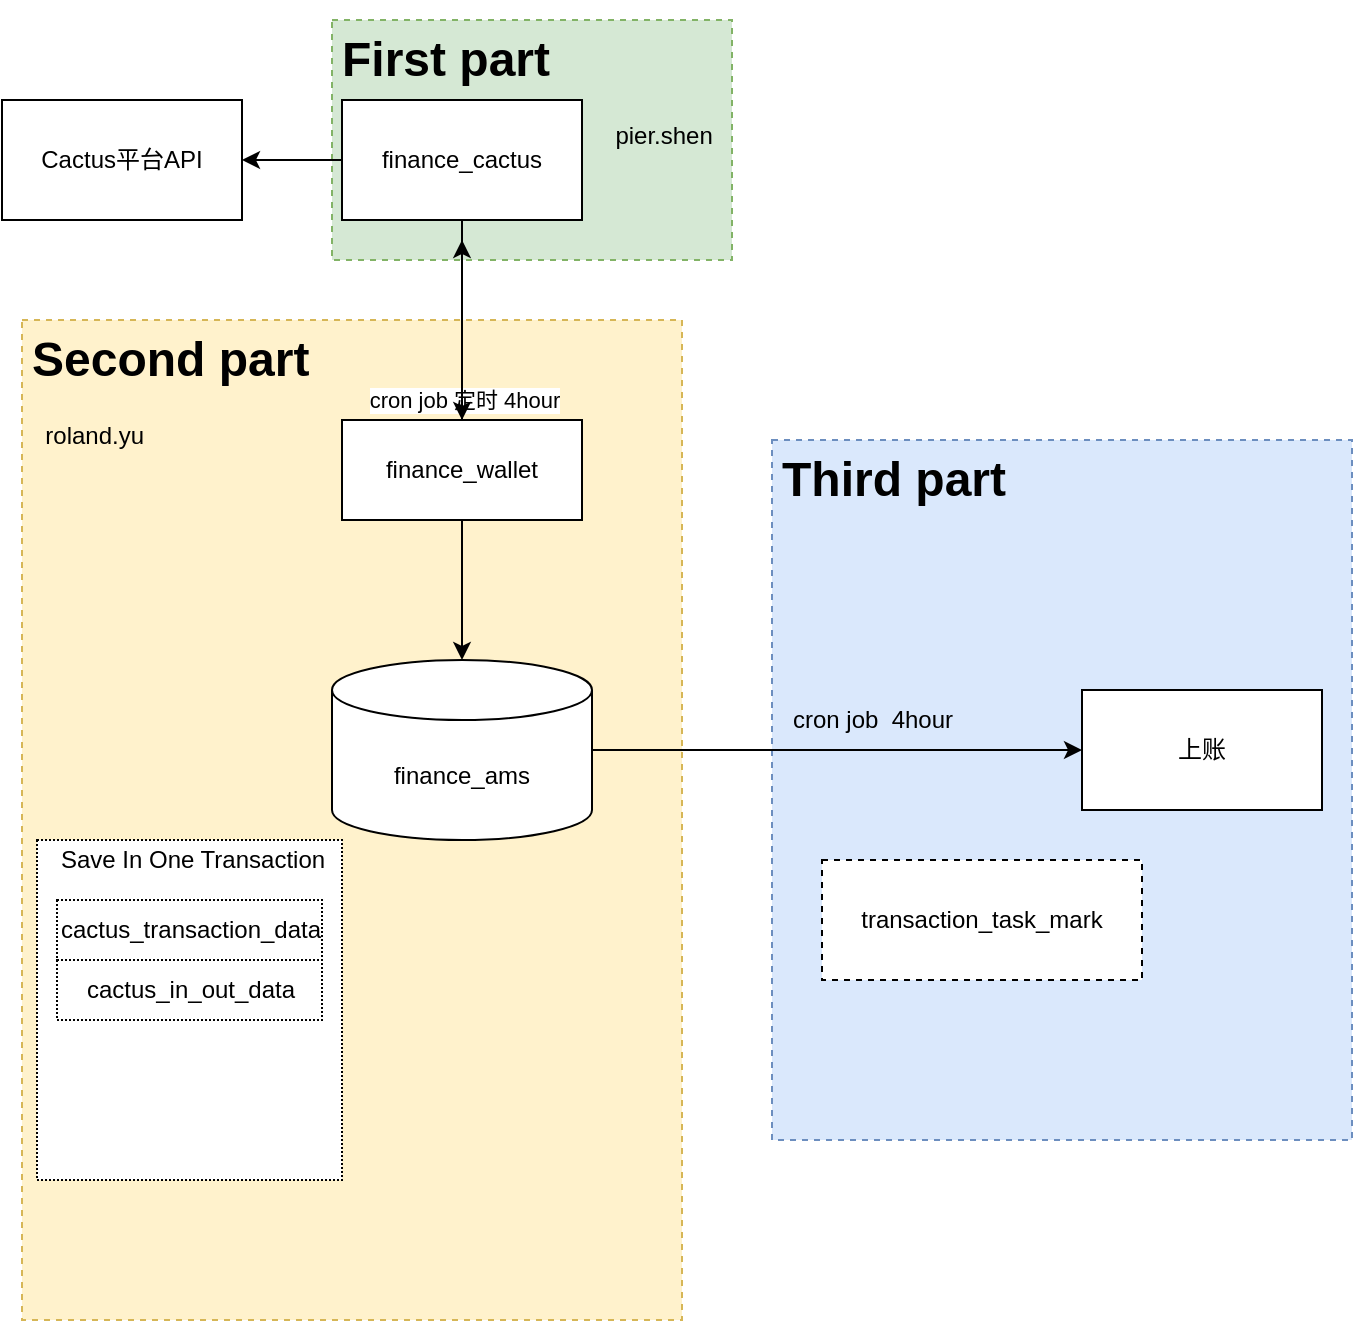 <mxfile version="16.0.0" type="github">
  <diagram id="WeGzuqWGxNbMyqAzmkSq" name="Page-1">
    <mxGraphModel dx="2185" dy="756" grid="1" gridSize="10" guides="1" tooltips="1" connect="1" arrows="1" fold="1" page="1" pageScale="1" pageWidth="827" pageHeight="1169" math="0" shadow="0">
      <root>
        <mxCell id="0" />
        <mxCell id="1" parent="0" />
        <mxCell id="XQfQoBdbFN4m_AGcvm9J-25" value="&lt;h1&gt;Third part&lt;/h1&gt;" style="text;html=1;strokeColor=#6c8ebf;fillColor=#dae8fc;spacing=5;spacingTop=-20;whiteSpace=wrap;overflow=hidden;rounded=0;dashed=1;" vertex="1" parent="1">
          <mxGeometry x="345" y="250" width="290" height="350" as="geometry" />
        </mxCell>
        <mxCell id="XQfQoBdbFN4m_AGcvm9J-19" value="&lt;h1&gt;Second part&amp;nbsp; &amp;nbsp; &amp;nbsp; &amp;nbsp; &amp;nbsp; &amp;nbsp; &amp;nbsp; &amp;nbsp; &amp;nbsp; &amp;nbsp; &amp;nbsp;&amp;nbsp;&lt;/h1&gt;&lt;div&gt;&amp;nbsp; roland.yu&lt;/div&gt;" style="text;html=1;strokeColor=#d6b656;fillColor=#fff2cc;spacing=5;spacingTop=-20;whiteSpace=wrap;overflow=hidden;rounded=0;dashed=1;" vertex="1" parent="1">
          <mxGeometry x="-30" y="190" width="330" height="500" as="geometry" />
        </mxCell>
        <mxCell id="XQfQoBdbFN4m_AGcvm9J-17" value="&lt;h1&gt;First part&lt;/h1&gt;&lt;div&gt;&amp;nbsp; &amp;nbsp; &amp;nbsp; &amp;nbsp; &amp;nbsp; &amp;nbsp; &amp;nbsp; &amp;nbsp; &amp;nbsp; &amp;nbsp; &amp;nbsp; &amp;nbsp; &amp;nbsp; &amp;nbsp; &amp;nbsp; &amp;nbsp; &amp;nbsp; &amp;nbsp; &amp;nbsp; &amp;nbsp; &amp;nbsp;pier.shen&lt;/div&gt;" style="text;html=1;strokeColor=#82b366;fillColor=#d5e8d4;spacing=5;spacingTop=-20;whiteSpace=wrap;overflow=hidden;rounded=0;dashed=1;" vertex="1" parent="1">
          <mxGeometry x="125" y="40" width="200" height="120" as="geometry" />
        </mxCell>
        <mxCell id="XQfQoBdbFN4m_AGcvm9J-5" style="edgeStyle=orthogonalEdgeStyle;rounded=0;orthogonalLoop=1;jettySize=auto;html=1;" edge="1" parent="1" source="XQfQoBdbFN4m_AGcvm9J-4">
          <mxGeometry relative="1" as="geometry">
            <mxPoint x="190" y="150" as="targetPoint" />
          </mxGeometry>
        </mxCell>
        <mxCell id="XQfQoBdbFN4m_AGcvm9J-6" value="cron job 定时 4hour" style="edgeLabel;html=1;align=center;verticalAlign=middle;resizable=0;points=[];" vertex="1" connectable="0" parent="XQfQoBdbFN4m_AGcvm9J-5">
          <mxGeometry x="0.111" y="3" relative="1" as="geometry">
            <mxPoint x="3" y="40" as="offset" />
          </mxGeometry>
        </mxCell>
        <mxCell id="XQfQoBdbFN4m_AGcvm9J-8" value="" style="edgeStyle=orthogonalEdgeStyle;rounded=0;orthogonalLoop=1;jettySize=auto;html=1;" edge="1" parent="1" source="XQfQoBdbFN4m_AGcvm9J-4" target="XQfQoBdbFN4m_AGcvm9J-7">
          <mxGeometry relative="1" as="geometry" />
        </mxCell>
        <mxCell id="XQfQoBdbFN4m_AGcvm9J-4" value="finance_wallet" style="rounded=0;whiteSpace=wrap;html=1;" vertex="1" parent="1">
          <mxGeometry x="130" y="240" width="120" height="50" as="geometry" />
        </mxCell>
        <mxCell id="XQfQoBdbFN4m_AGcvm9J-10" style="edgeStyle=orthogonalEdgeStyle;rounded=0;orthogonalLoop=1;jettySize=auto;html=1;" edge="1" parent="1" source="XQfQoBdbFN4m_AGcvm9J-7" target="XQfQoBdbFN4m_AGcvm9J-9">
          <mxGeometry relative="1" as="geometry" />
        </mxCell>
        <mxCell id="XQfQoBdbFN4m_AGcvm9J-7" value="finance_ams" style="shape=cylinder3;whiteSpace=wrap;html=1;boundedLbl=1;backgroundOutline=1;size=15;" vertex="1" parent="1">
          <mxGeometry x="125" y="360" width="130" height="90" as="geometry" />
        </mxCell>
        <mxCell id="XQfQoBdbFN4m_AGcvm9J-9" value="上账" style="rounded=0;whiteSpace=wrap;html=1;" vertex="1" parent="1">
          <mxGeometry x="500" y="375" width="120" height="60" as="geometry" />
        </mxCell>
        <mxCell id="XQfQoBdbFN4m_AGcvm9J-11" value="cron job&amp;nbsp; 4hour" style="text;html=1;align=center;verticalAlign=middle;resizable=0;points=[];autosize=1;strokeColor=none;fillColor=none;" vertex="1" parent="1">
          <mxGeometry x="345" y="380" width="100" height="20" as="geometry" />
        </mxCell>
        <mxCell id="XQfQoBdbFN4m_AGcvm9J-14" value="" style="rounded=0;whiteSpace=wrap;html=1;dashed=1;dashPattern=1 1;" vertex="1" parent="1">
          <mxGeometry x="-22.5" y="450" width="152.5" height="170" as="geometry" />
        </mxCell>
        <mxCell id="XQfQoBdbFN4m_AGcvm9J-12" value="cactus_transaction_data" style="rounded=0;whiteSpace=wrap;html=1;dashed=1;dashPattern=1 1;" vertex="1" parent="1">
          <mxGeometry x="-12.5" y="480" width="132.5" height="30" as="geometry" />
        </mxCell>
        <mxCell id="XQfQoBdbFN4m_AGcvm9J-13" value="&lt;span&gt;cactus_in_out_data&lt;/span&gt;" style="rounded=0;whiteSpace=wrap;html=1;dashed=1;dashPattern=1 1;" vertex="1" parent="1">
          <mxGeometry x="-12.5" y="510" width="132.5" height="30" as="geometry" />
        </mxCell>
        <mxCell id="XQfQoBdbFN4m_AGcvm9J-15" value="Save In One Transaction" style="text;html=1;align=center;verticalAlign=middle;resizable=0;points=[];autosize=1;strokeColor=none;fillColor=none;" vertex="1" parent="1">
          <mxGeometry x="-20" y="450" width="150" height="20" as="geometry" />
        </mxCell>
        <mxCell id="XQfQoBdbFN4m_AGcvm9J-20" value="Cactus平台API" style="rounded=0;whiteSpace=wrap;html=1;" vertex="1" parent="1">
          <mxGeometry x="-40" y="80" width="120" height="60" as="geometry" />
        </mxCell>
        <mxCell id="XQfQoBdbFN4m_AGcvm9J-22" style="edgeStyle=orthogonalEdgeStyle;rounded=0;orthogonalLoop=1;jettySize=auto;html=1;entryX=1;entryY=0.5;entryDx=0;entryDy=0;" edge="1" parent="1" source="XQfQoBdbFN4m_AGcvm9J-21" target="XQfQoBdbFN4m_AGcvm9J-20">
          <mxGeometry relative="1" as="geometry" />
        </mxCell>
        <mxCell id="XQfQoBdbFN4m_AGcvm9J-23" value="" style="edgeStyle=orthogonalEdgeStyle;rounded=0;orthogonalLoop=1;jettySize=auto;html=1;" edge="1" parent="1" source="XQfQoBdbFN4m_AGcvm9J-21" target="XQfQoBdbFN4m_AGcvm9J-4">
          <mxGeometry relative="1" as="geometry" />
        </mxCell>
        <mxCell id="XQfQoBdbFN4m_AGcvm9J-21" value="finance_cactus" style="rounded=0;whiteSpace=wrap;html=1;" vertex="1" parent="1">
          <mxGeometry x="130" y="80" width="120" height="60" as="geometry" />
        </mxCell>
        <mxCell id="XQfQoBdbFN4m_AGcvm9J-26" value="transaction_task_mark" style="rounded=0;whiteSpace=wrap;html=1;dashed=1;" vertex="1" parent="1">
          <mxGeometry x="370" y="460" width="160" height="60" as="geometry" />
        </mxCell>
      </root>
    </mxGraphModel>
  </diagram>
</mxfile>
